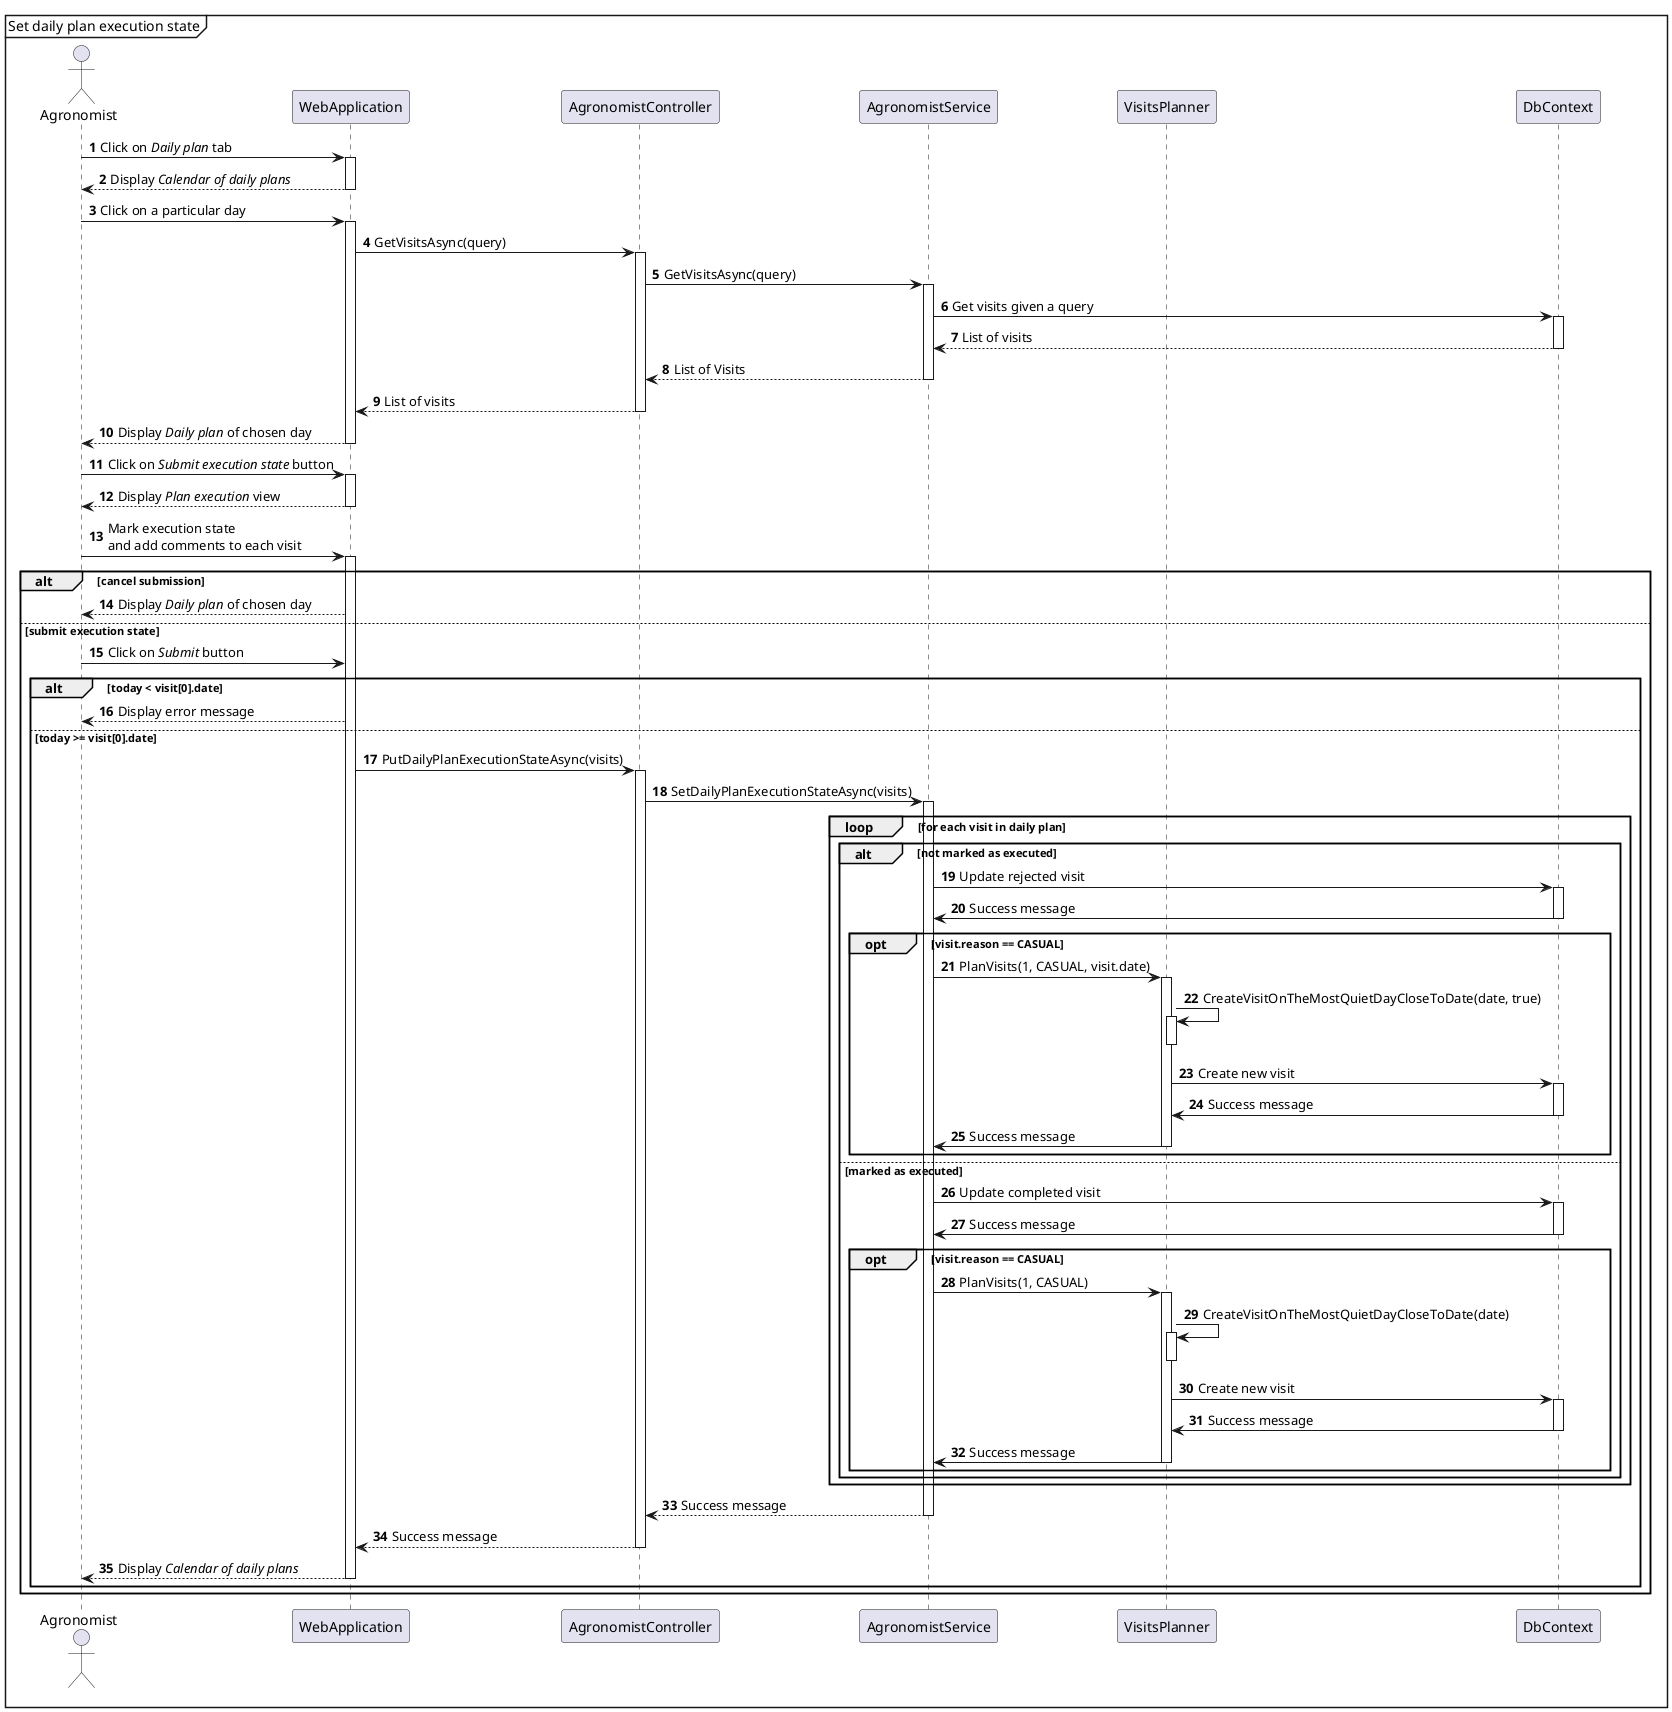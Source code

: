 @startuml Set daily plan execution state

mainframe Set daily plan execution state
autonumber

actor Agronomist
participant "WebApplication" as WebApp
participant "AgronomistController" as AgC
participant "AgronomistService" as AgS
participant "VisitsPlanner" as VP
participant "DbContext" as DB

Agronomist -> WebApp++ : Click on //Daily plan// tab
WebApp --> Agronomist-- : Display //Calendar of daily plans//

Agronomist -> WebApp++ : Click on a particular day
WebApp -> AgC++ : GetVisitsAsync(query)
AgC -> AgS++ : GetVisitsAsync(query)
AgS -> DB++ : Get visits given a query
DB --> AgS-- : List of visits
AgS --> AgC-- : List of Visits
AgC --> WebApp-- : List of visits
WebApp --> Agronomist-- : Display //Daily plan// of chosen day

Agronomist -> WebApp++ : Click on //Submit execution state// button
WebApp --> Agronomist-- : Display //Plan execution// view

Agronomist -> WebApp++ : Mark execution state\nand add comments to each visit

alt cancel submission
    WebApp --> Agronomist : Display //Daily plan// of chosen day
else submit execution state
    Agronomist -> WebApp : Click on //Submit// button
    alt today < visit[0].date
        WebApp --> Agronomist : Display error message
    else today >= visit[0].date
        WebApp -> AgC++ : PutDailyPlanExecutionStateAsync(visits)
        AgC -> AgS++ : SetDailyPlanExecutionStateAsync(visits)

        loop for each visit in daily plan
            alt not marked as executed
                AgS -> DB++ : Update rejected visit
                DB -> AgS-- : Success message
                opt visit.reason == CASUAL 
                    AgS -> VP++ : PlanVisits(1, CASUAL, visit.date)
                    VP -> VP++ : CreateVisitOnTheMostQuietDayCloseToDate(date, true)
                    deactivate VP
                    VP -> DB++ : Create new visit
                    DB -> VP-- : Success message
                    VP -> AgS-- : Success message
                end
            else marked as executed
                AgS -> DB++ : Update completed visit
                DB -> AgS-- : Success message
                opt visit.reason == CASUAL 
                    AgS -> VP++ : PlanVisits(1, CASUAL)
                    VP -> VP++ : CreateVisitOnTheMostQuietDayCloseToDate(date)
                    deactivate VP
                    VP -> DB++ : Create new visit
                    DB -> VP-- : Success message
                    VP -> AgS-- : Success message
                end
            end
        end

        AgS --> AgC-- : Success message
        AgC --> WebApp-- : Success message
        WebApp --> Agronomist-- : Display //Calendar of daily plans//
    end
end


' loop for each visit in daily plan
'     alt deviations specified
'         DREAM -> DREAM++: Mark visit as rejected
'         deactivate DREAM

'         DREAM -> DREAM++: Update visit
'         deactivate DREAM

'         opt visit is casual
'             DREAM -> DREAM++: Create a new casual visit\nin approximately next 5 days
'             deactivate DREAM
'         end
' end

@enduml
